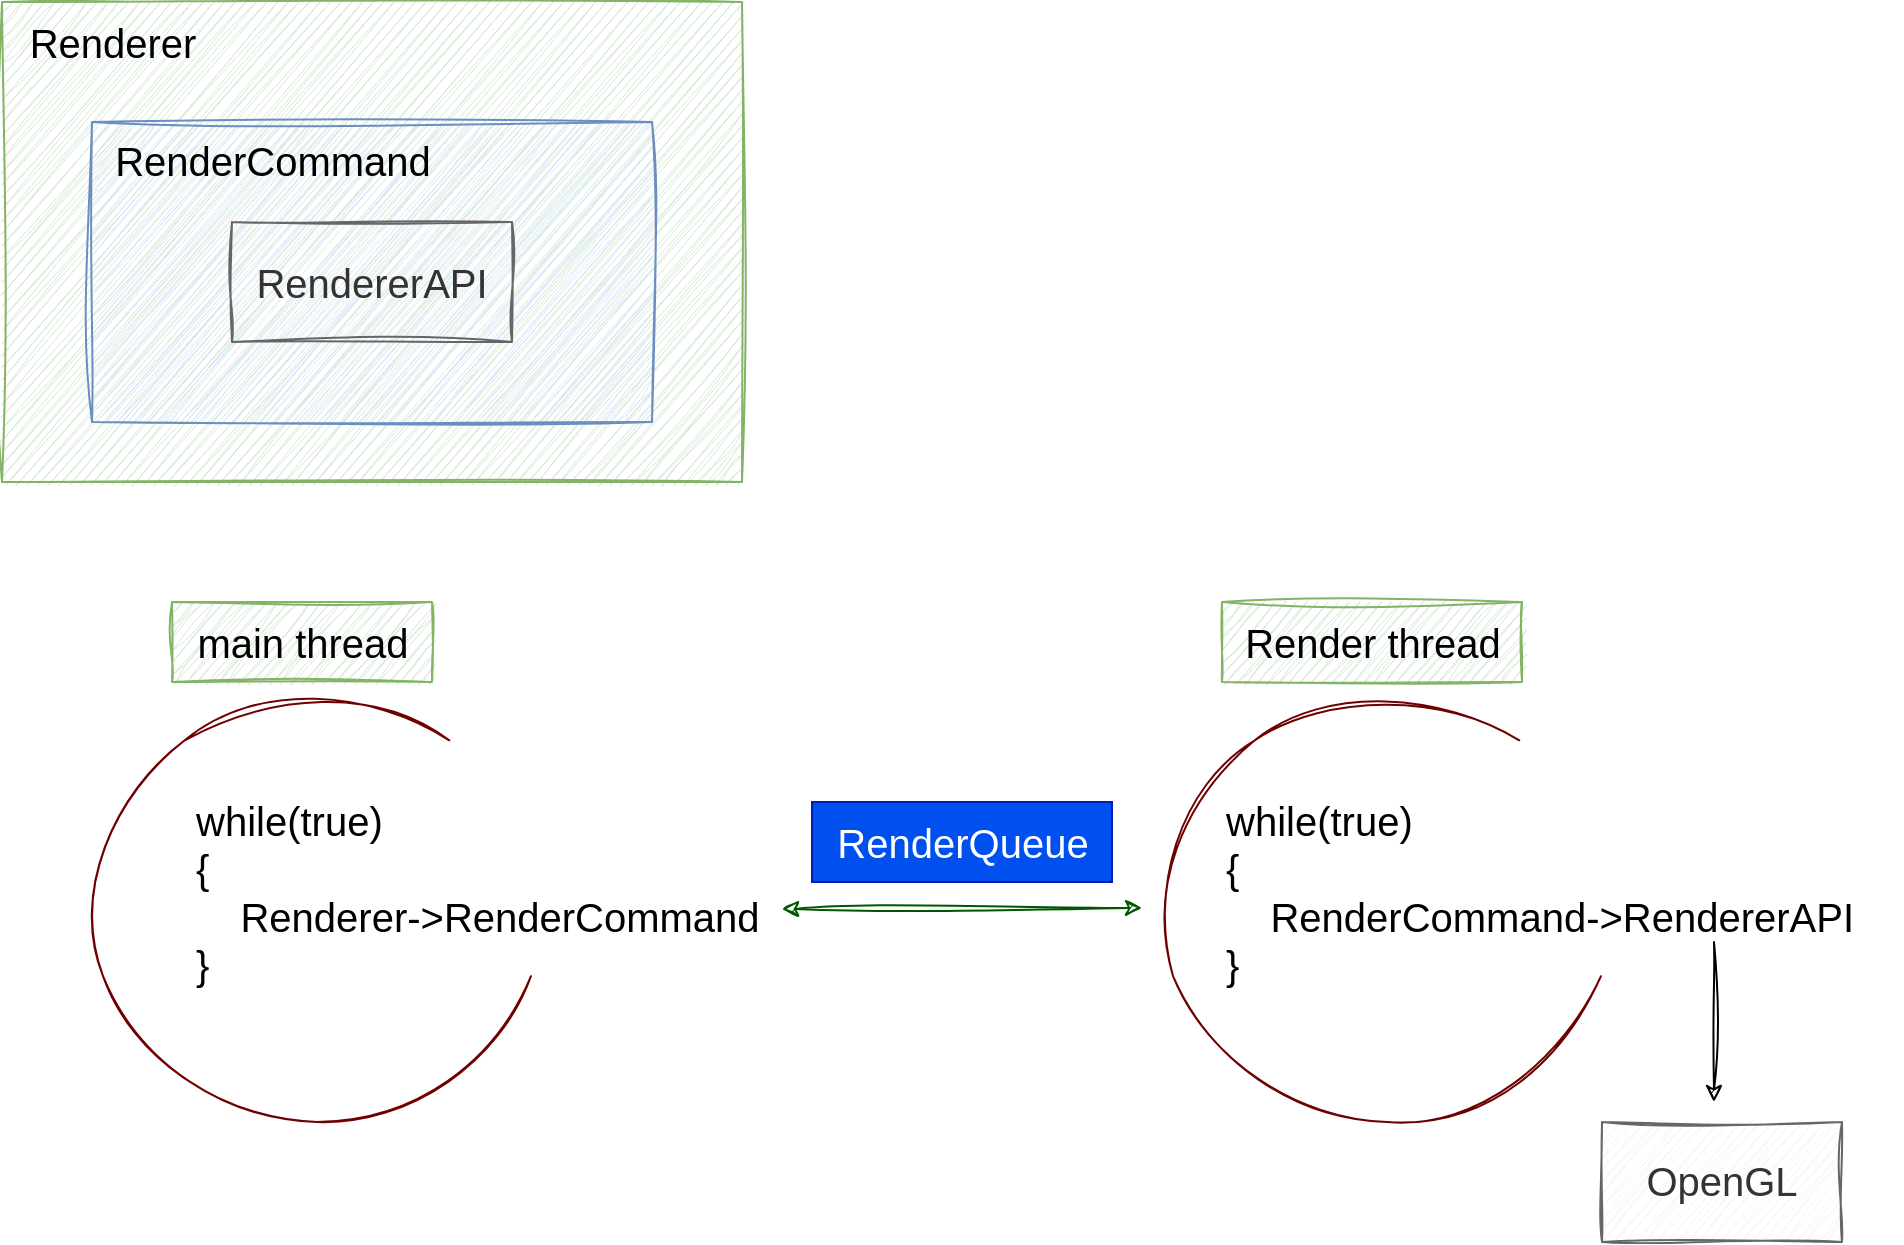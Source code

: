 <mxfile version="22.0.2" type="device">
  <diagram name="第 1 页" id="V50uNxLDYxlEGu6zVOFr">
    <mxGraphModel dx="1347" dy="692" grid="1" gridSize="10" guides="1" tooltips="1" connect="1" arrows="1" fold="1" page="1" pageScale="1" pageWidth="827" pageHeight="1169" math="0" shadow="0">
      <root>
        <mxCell id="0" />
        <mxCell id="1" parent="0" />
        <mxCell id="iHbhaICARlAvGtX3vHfK-2" value="" style="rounded=0;whiteSpace=wrap;html=1;sketch=1;hachureGap=4;jiggle=2;curveFitting=1;strokeColor=#82b366;align=center;verticalAlign=middle;fontFamily=Helvetica;fontSize=20;fillColor=#d5e8d4;" vertex="1" parent="1">
          <mxGeometry x="80" y="190" width="370" height="240" as="geometry" />
        </mxCell>
        <mxCell id="iHbhaICARlAvGtX3vHfK-4" value="Renderer" style="text;html=1;align=center;verticalAlign=middle;resizable=0;points=[];autosize=1;strokeColor=none;fillColor=none;fontSize=20;fontFamily=Helvetica;fontColor=default;" vertex="1" parent="1">
          <mxGeometry x="80" y="190" width="110" height="40" as="geometry" />
        </mxCell>
        <mxCell id="iHbhaICARlAvGtX3vHfK-5" value="" style="whiteSpace=wrap;html=1;rounded=0;sketch=1;hachureGap=4;jiggle=2;curveFitting=1;strokeColor=#6c8ebf;align=center;verticalAlign=middle;fontFamily=Helvetica;fontSize=20;fillColor=#dae8fc;fontSource=https%3A%2F%2Ffonts.googleapis.com%2Fcss%3Ffamily%3DArchitects%2BDaughter;" vertex="1" parent="1">
          <mxGeometry x="125" y="250" width="280" height="150" as="geometry" />
        </mxCell>
        <mxCell id="iHbhaICARlAvGtX3vHfK-6" value="&lt;font face=&quot;Helvetica&quot;&gt;RenderCommand&lt;/font&gt;" style="text;html=1;align=center;verticalAlign=middle;resizable=0;points=[];autosize=1;strokeColor=none;fillColor=none;fontSize=20;fontFamily=Architects Daughter;fontColor=default;" vertex="1" parent="1">
          <mxGeometry x="125" y="250" width="180" height="40" as="geometry" />
        </mxCell>
        <mxCell id="iHbhaICARlAvGtX3vHfK-3" value="RendererAPI" style="whiteSpace=wrap;html=1;rounded=0;sketch=1;hachureGap=4;jiggle=2;curveFitting=1;align=center;verticalAlign=middle;fontFamily=Helvetica;fontSize=20;fontSource=https%3A%2F%2Ffonts.googleapis.com%2Fcss%3Ffamily%3DArchitects%2BDaughter;fillColor=#f5f5f5;fontColor=#333333;strokeColor=#666666;" vertex="1" parent="1">
          <mxGeometry x="195" y="300" width="140" height="60" as="geometry" />
        </mxCell>
        <mxCell id="iHbhaICARlAvGtX3vHfK-7" value="" style="verticalLabelPosition=bottom;verticalAlign=top;html=1;shape=mxgraph.basic.arc;startAngle=0.3;endAngle=0.1;rounded=0;sketch=1;hachureGap=4;jiggle=2;curveFitting=1;strokeColor=#6F0000;align=center;fontFamily=Helvetica;fontSize=20;fillColor=#a20025;fontColor=#ffffff;gradientColor=default;" vertex="1" parent="1">
          <mxGeometry x="125" y="539" width="225" height="211" as="geometry" />
        </mxCell>
        <mxCell id="iHbhaICARlAvGtX3vHfK-9" value="&lt;font&gt;while(true)&lt;br&gt;{&lt;br&gt;&lt;/font&gt;&amp;nbsp; &amp;nbsp; Renderer-&amp;gt;RenderCommand&lt;font&gt;&lt;br&gt;}&lt;/font&gt;" style="text;html=1;align=left;verticalAlign=middle;resizable=0;points=[];autosize=1;strokeColor=none;fillColor=none;fontSize=20;fontFamily=Helvetica;fontColor=default;" vertex="1" parent="1">
          <mxGeometry x="175" y="580" width="310" height="110" as="geometry" />
        </mxCell>
        <mxCell id="iHbhaICARlAvGtX3vHfK-10" value="main thread" style="text;html=1;align=center;verticalAlign=middle;resizable=0;points=[];autosize=1;strokeColor=#82b366;fillColor=#d5e8d4;fontSize=20;fontFamily=Helvetica;sketch=1;curveFitting=1;jiggle=2;" vertex="1" parent="1">
          <mxGeometry x="165" y="490" width="130" height="40" as="geometry" />
        </mxCell>
        <mxCell id="iHbhaICARlAvGtX3vHfK-11" value="" style="verticalLabelPosition=bottom;verticalAlign=top;html=1;shape=mxgraph.basic.arc;startAngle=0.3;endAngle=0.1;rounded=0;sketch=1;hachureGap=4;jiggle=2;curveFitting=1;strokeColor=#6F0000;align=center;fontFamily=Helvetica;fontSize=20;fillColor=#a20025;fontColor=#ffffff;gradientColor=default;" vertex="1" parent="1">
          <mxGeometry x="660" y="539" width="225" height="211" as="geometry" />
        </mxCell>
        <mxCell id="iHbhaICARlAvGtX3vHfK-12" value="&lt;font&gt;while(true)&lt;br&gt;{&lt;br&gt;&lt;/font&gt;&amp;nbsp; &amp;nbsp; RenderCommand-&amp;gt;RendererAPI&lt;font&gt;&lt;br&gt;}&lt;/font&gt;" style="text;html=1;align=left;verticalAlign=middle;resizable=0;points=[];autosize=1;strokeColor=none;fillColor=none;fontSize=20;fontFamily=Helvetica;fontColor=default;" vertex="1" parent="1">
          <mxGeometry x="690" y="580" width="340" height="110" as="geometry" />
        </mxCell>
        <mxCell id="iHbhaICARlAvGtX3vHfK-13" value="Render thread" style="text;html=1;align=center;verticalAlign=middle;resizable=0;points=[];autosize=1;strokeColor=#82b366;fillColor=#d5e8d4;fontSize=20;fontFamily=Helvetica;sketch=1;curveFitting=1;jiggle=2;" vertex="1" parent="1">
          <mxGeometry x="690" y="490" width="150" height="40" as="geometry" />
        </mxCell>
        <mxCell id="iHbhaICARlAvGtX3vHfK-14" value="" style="endArrow=classic;startArrow=classic;html=1;rounded=0;sketch=1;hachureGap=4;jiggle=2;curveFitting=1;fontFamily=Helvetica;fontSource=https%3A%2F%2Ffonts.googleapis.com%2Fcss%3Ffamily%3DArchitects%2BDaughter;fontSize=20;fontColor=default;fillColor=#008a00;strokeColor=#005700;" edge="1" parent="1">
          <mxGeometry width="50" height="50" relative="1" as="geometry">
            <mxPoint x="470" y="643.5" as="sourcePoint" />
            <mxPoint x="650" y="643" as="targetPoint" />
          </mxGeometry>
        </mxCell>
        <mxCell id="iHbhaICARlAvGtX3vHfK-15" value="RenderQueue" style="text;html=1;align=center;verticalAlign=middle;resizable=0;points=[];autosize=1;strokeColor=#001DBC;fillColor=#0050ef;fontSize=20;fontFamily=Helvetica;fontColor=#ffffff;" vertex="1" parent="1">
          <mxGeometry x="485" y="590" width="150" height="40" as="geometry" />
        </mxCell>
        <mxCell id="iHbhaICARlAvGtX3vHfK-16" value="" style="endArrow=classic;html=1;rounded=0;sketch=1;hachureGap=4;jiggle=2;curveFitting=1;fontFamily=Architects Daughter;fontSource=https%3A%2F%2Ffonts.googleapis.com%2Fcss%3Ffamily%3DArchitects%2BDaughter;fontSize=16;" edge="1" parent="1">
          <mxGeometry width="50" height="50" relative="1" as="geometry">
            <mxPoint x="936" y="660" as="sourcePoint" />
            <mxPoint x="936" y="740" as="targetPoint" />
          </mxGeometry>
        </mxCell>
        <mxCell id="iHbhaICARlAvGtX3vHfK-17" value="&lt;font face=&quot;Helvetica&quot;&gt;OpenGL&lt;/font&gt;" style="whiteSpace=wrap;html=1;sketch=1;hachureGap=4;jiggle=2;curveFitting=1;fontFamily=Architects Daughter;fontSource=https%3A%2F%2Ffonts.googleapis.com%2Fcss%3Ffamily%3DArchitects%2BDaughter;fontSize=20;fillColor=#f5f5f5;fontColor=#333333;strokeColor=#666666;" vertex="1" parent="1">
          <mxGeometry x="880" y="750" width="120" height="60" as="geometry" />
        </mxCell>
      </root>
    </mxGraphModel>
  </diagram>
</mxfile>

